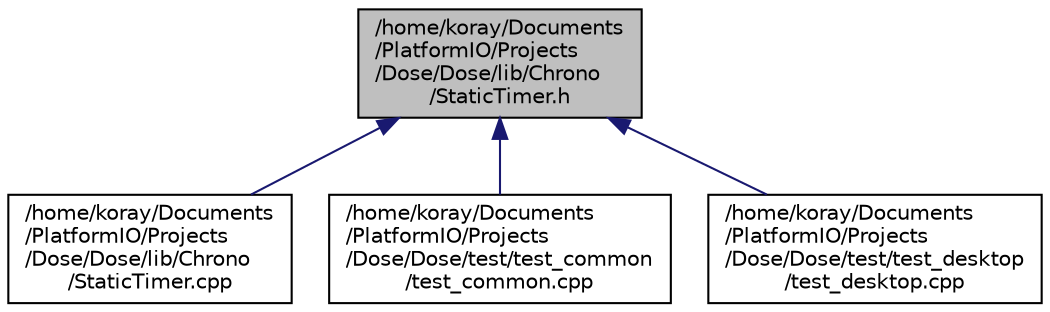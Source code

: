 digraph "/home/koray/Documents/PlatformIO/Projects/Dose/Dose/lib/Chrono/StaticTimer.h"
{
  edge [fontname="Helvetica",fontsize="10",labelfontname="Helvetica",labelfontsize="10"];
  node [fontname="Helvetica",fontsize="10",shape=record];
  Node2 [label="/home/koray/Documents\l/PlatformIO/Projects\l/Dose/Dose/lib/Chrono\l/StaticTimer.h",height=0.2,width=0.4,color="black", fillcolor="grey75", style="filled", fontcolor="black"];
  Node2 -> Node3 [dir="back",color="midnightblue",fontsize="10",style="solid",fontname="Helvetica"];
  Node3 [label="/home/koray/Documents\l/PlatformIO/Projects\l/Dose/Dose/lib/Chrono\l/StaticTimer.cpp",height=0.2,width=0.4,color="black", fillcolor="white", style="filled",URL="$StaticTimer_8cpp.html"];
  Node2 -> Node4 [dir="back",color="midnightblue",fontsize="10",style="solid",fontname="Helvetica"];
  Node4 [label="/home/koray/Documents\l/PlatformIO/Projects\l/Dose/Dose/test/test_common\l/test_common.cpp",height=0.2,width=0.4,color="black", fillcolor="white", style="filled",URL="$test__common_8cpp.html"];
  Node2 -> Node5 [dir="back",color="midnightblue",fontsize="10",style="solid",fontname="Helvetica"];
  Node5 [label="/home/koray/Documents\l/PlatformIO/Projects\l/Dose/Dose/test/test_desktop\l/test_desktop.cpp",height=0.2,width=0.4,color="black", fillcolor="white", style="filled",URL="$test__desktop_8cpp.html"];
}
